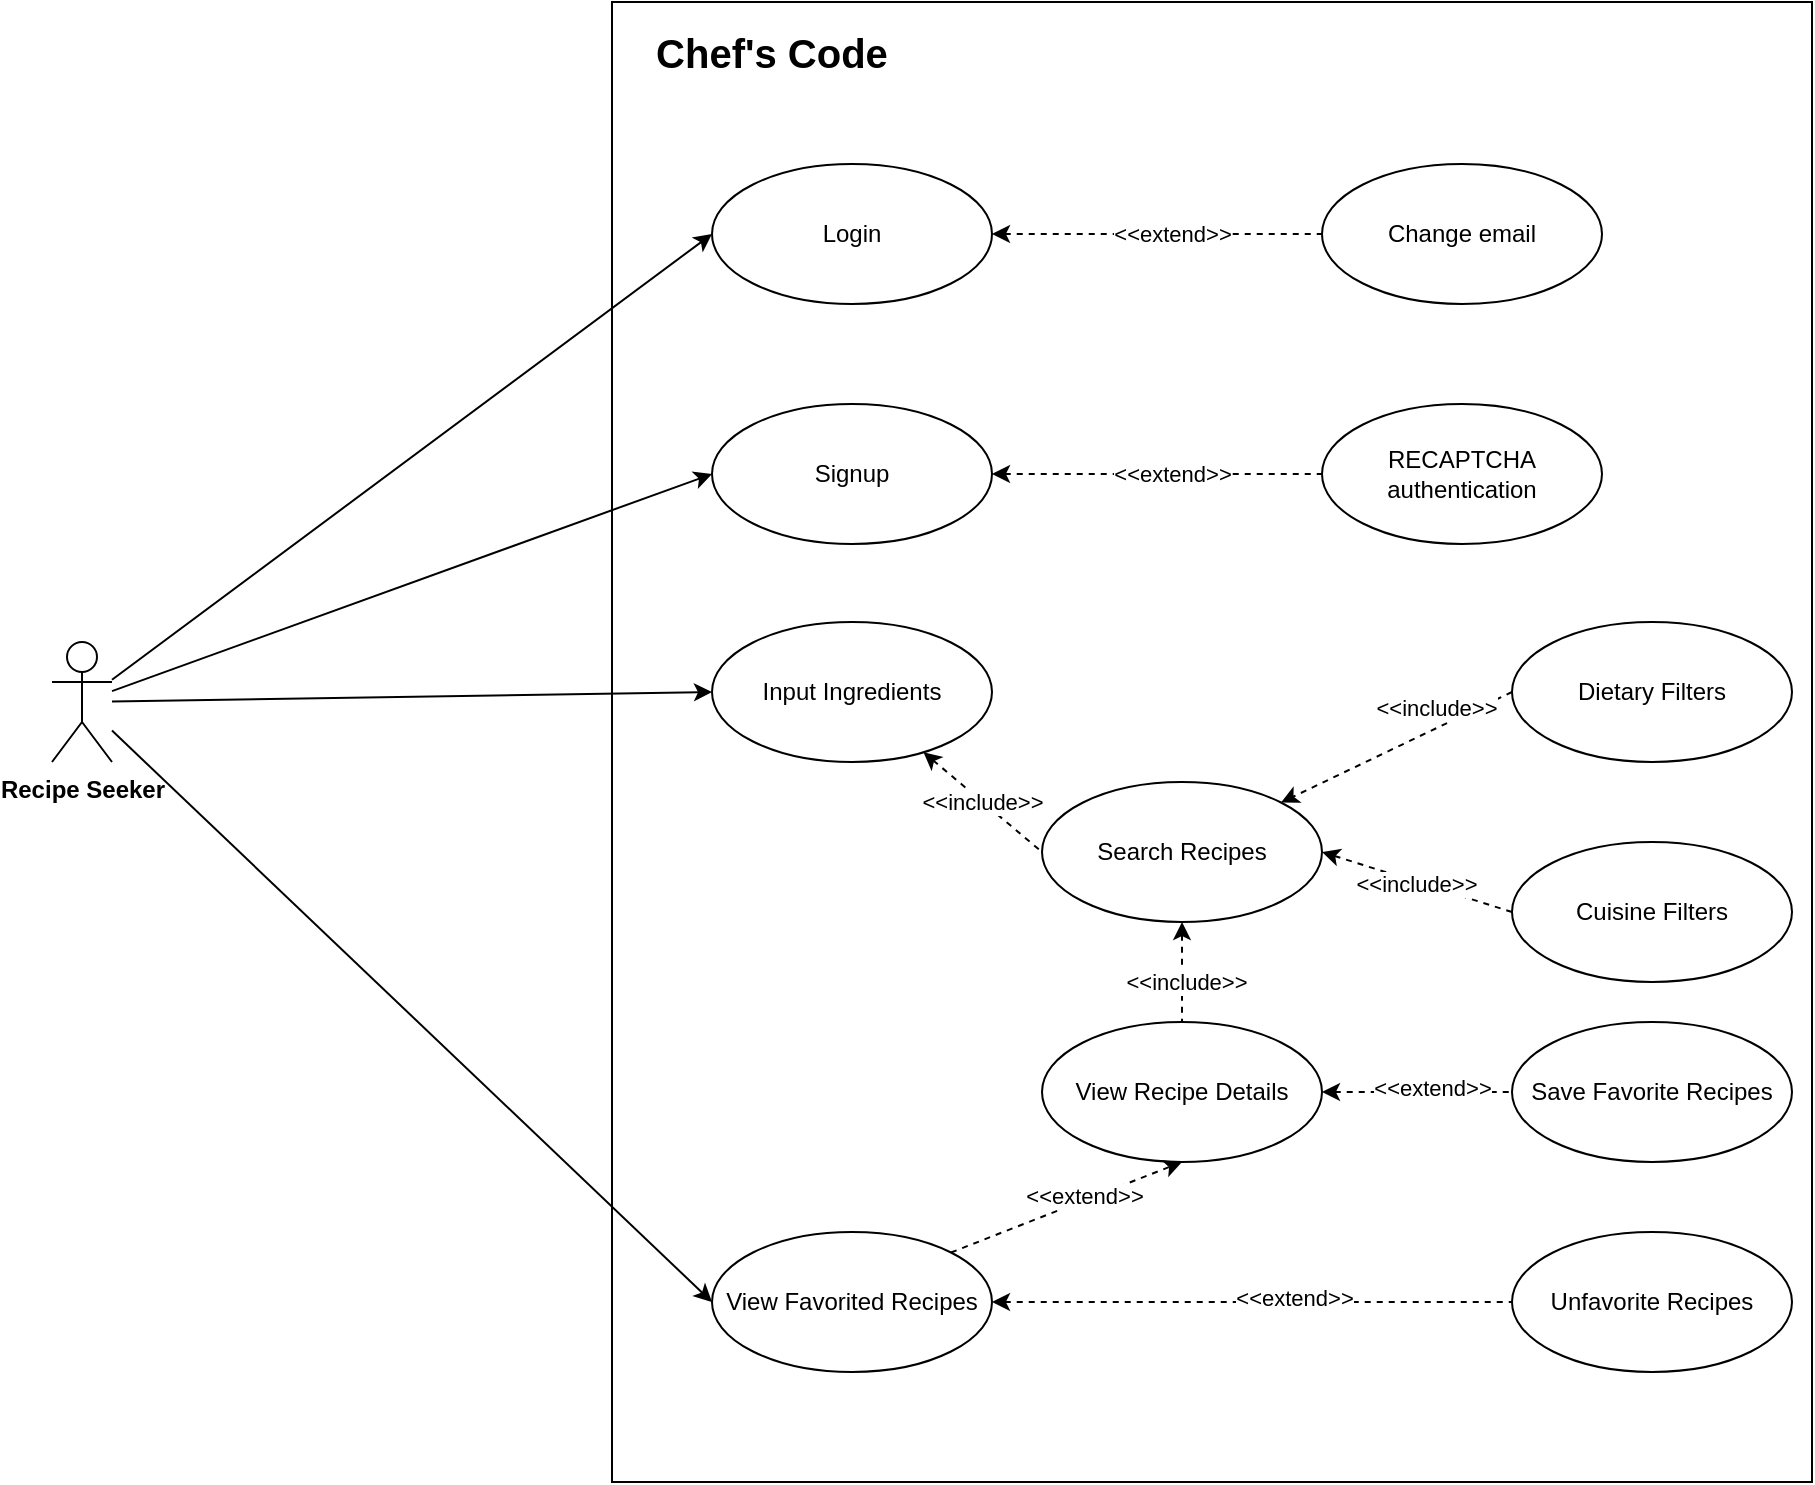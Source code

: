 <mxfile version="26.1.1">
  <diagram name="Page-1" id="GJGxYShn1vkkS5dCXHfT">
    <mxGraphModel dx="1011" dy="1180" grid="1" gridSize="10" guides="1" tooltips="1" connect="1" arrows="1" fold="1" page="1" pageScale="1" pageWidth="1169" pageHeight="827" math="0" shadow="0">
      <root>
        <mxCell id="0" />
        <mxCell id="1" parent="0" />
        <mxCell id="ak-yXslXo1z2-yepF_gu-51" value="" style="rounded=0;whiteSpace=wrap;html=1;" parent="1" vertex="1">
          <mxGeometry x="360" y="20" width="600" height="740" as="geometry" />
        </mxCell>
        <mxCell id="ak-yXslXo1z2-yepF_gu-17" style="rounded=0;orthogonalLoop=1;jettySize=auto;html=1;entryX=0;entryY=0.5;entryDx=0;entryDy=0;strokeColor=default;" parent="1" source="ak-yXslXo1z2-yepF_gu-1" target="ak-yXslXo1z2-yepF_gu-2" edge="1">
          <mxGeometry relative="1" as="geometry" />
        </mxCell>
        <mxCell id="ak-yXslXo1z2-yepF_gu-18" style="rounded=0;orthogonalLoop=1;jettySize=auto;html=1;entryX=0;entryY=0.5;entryDx=0;entryDy=0;" parent="1" source="ak-yXslXo1z2-yepF_gu-1" target="ak-yXslXo1z2-yepF_gu-4" edge="1">
          <mxGeometry relative="1" as="geometry" />
        </mxCell>
        <mxCell id="ak-yXslXo1z2-yepF_gu-19" style="rounded=0;orthogonalLoop=1;jettySize=auto;html=1;entryX=0;entryY=0.5;entryDx=0;entryDy=0;" parent="1" source="ak-yXslXo1z2-yepF_gu-1" target="ak-yXslXo1z2-yepF_gu-38" edge="1">
          <mxGeometry relative="1" as="geometry">
            <mxPoint x="390" y="570" as="targetPoint" />
          </mxGeometry>
        </mxCell>
        <mxCell id="ak-yXslXo1z2-yepF_gu-40" style="rounded=0;orthogonalLoop=1;jettySize=auto;html=1;entryX=0;entryY=0.5;entryDx=0;entryDy=0;" parent="1" source="ak-yXslXo1z2-yepF_gu-1" target="ak-yXslXo1z2-yepF_gu-11" edge="1">
          <mxGeometry relative="1" as="geometry" />
        </mxCell>
        <mxCell id="ak-yXslXo1z2-yepF_gu-1" value="&lt;strong&gt;Recipe Seeker&lt;/strong&gt;" style="shape=umlActor;verticalLabelPosition=bottom;verticalAlign=top;html=1;outlineConnect=0;fontSize=12;" parent="1" vertex="1">
          <mxGeometry x="80" y="340" width="30" height="60" as="geometry" />
        </mxCell>
        <mxCell id="ak-yXslXo1z2-yepF_gu-22" style="rounded=0;orthogonalLoop=1;jettySize=auto;html=1;entryX=0;entryY=0.5;entryDx=0;entryDy=0;dashed=1;endArrow=none;startFill=1;startArrow=classic;" parent="1" source="ak-yXslXo1z2-yepF_gu-2" target="ak-yXslXo1z2-yepF_gu-13" edge="1">
          <mxGeometry relative="1" as="geometry" />
        </mxCell>
        <mxCell id="ak-yXslXo1z2-yepF_gu-46" value="&amp;lt;&amp;lt;extend&amp;gt;&amp;gt;" style="edgeLabel;html=1;align=center;verticalAlign=middle;resizable=0;points=[];" parent="ak-yXslXo1z2-yepF_gu-22" vertex="1" connectable="0">
          <mxGeometry x="0.22" y="-1" relative="1" as="geometry">
            <mxPoint x="-11" y="-1" as="offset" />
          </mxGeometry>
        </mxCell>
        <mxCell id="ak-yXslXo1z2-yepF_gu-2" value="Login" style="ellipse;whiteSpace=wrap;html=1;" parent="1" vertex="1">
          <mxGeometry x="410" y="101" width="140" height="70" as="geometry" />
        </mxCell>
        <mxCell id="ak-yXslXo1z2-yepF_gu-4" value="Signup" style="ellipse;whiteSpace=wrap;html=1;" parent="1" vertex="1">
          <mxGeometry x="410" y="221" width="140" height="70" as="geometry" />
        </mxCell>
        <mxCell id="ak-yXslXo1z2-yepF_gu-27" style="rounded=0;orthogonalLoop=1;jettySize=auto;html=1;entryX=0;entryY=0.5;entryDx=0;entryDy=0;startArrow=classic;startFill=1;endArrow=none;dashed=1;exitX=1;exitY=0.5;exitDx=0;exitDy=0;" parent="1" source="ak-yXslXo1z2-yepF_gu-9" target="ak-yXslXo1z2-yepF_gu-8" edge="1">
          <mxGeometry relative="1" as="geometry" />
        </mxCell>
        <mxCell id="ak-yXslXo1z2-yepF_gu-44" value="&amp;lt;&amp;lt;extend&amp;gt;&amp;gt;" style="edgeLabel;html=1;align=center;verticalAlign=middle;resizable=0;points=[];" parent="ak-yXslXo1z2-yepF_gu-27" vertex="1" connectable="0">
          <mxGeometry x="0.163" y="2" relative="1" as="geometry">
            <mxPoint as="offset" />
          </mxGeometry>
        </mxCell>
        <mxCell id="ak-yXslXo1z2-yepF_gu-28" style="rounded=0;orthogonalLoop=1;jettySize=auto;html=1;entryX=0.5;entryY=0;entryDx=0;entryDy=0;startArrow=classic;startFill=1;endArrow=none;dashed=1;" parent="1" source="ak-yXslXo1z2-yepF_gu-5" target="ak-yXslXo1z2-yepF_gu-9" edge="1">
          <mxGeometry relative="1" as="geometry" />
        </mxCell>
        <mxCell id="ak-yXslXo1z2-yepF_gu-43" value="&amp;lt;&amp;lt;include&amp;gt;&amp;gt;" style="edgeLabel;html=1;align=center;verticalAlign=middle;resizable=0;points=[];" parent="ak-yXslXo1z2-yepF_gu-28" vertex="1" connectable="0">
          <mxGeometry x="0.186" y="2" relative="1" as="geometry">
            <mxPoint as="offset" />
          </mxGeometry>
        </mxCell>
        <mxCell id="ak-yXslXo1z2-yepF_gu-5" value="Search Recipes" style="ellipse;whiteSpace=wrap;html=1;" parent="1" vertex="1">
          <mxGeometry x="575" y="410" width="140" height="70" as="geometry" />
        </mxCell>
        <mxCell id="naPRs4YySWz-ejoRy-LT-5" style="rounded=0;orthogonalLoop=1;jettySize=auto;html=1;exitX=0;exitY=0.5;exitDx=0;exitDy=0;entryX=1;entryY=0;entryDx=0;entryDy=0;dashed=1;" parent="1" source="ak-yXslXo1z2-yepF_gu-6" target="ak-yXslXo1z2-yepF_gu-5" edge="1">
          <mxGeometry relative="1" as="geometry" />
        </mxCell>
        <mxCell id="naPRs4YySWz-ejoRy-LT-7" value="&amp;lt;&amp;lt;include&amp;gt;&amp;gt;" style="edgeLabel;html=1;align=center;verticalAlign=middle;resizable=0;points=[];" parent="naPRs4YySWz-ejoRy-LT-5" vertex="1" connectable="0">
          <mxGeometry x="-0.403" y="1" relative="1" as="geometry">
            <mxPoint x="-4" y="-10" as="offset" />
          </mxGeometry>
        </mxCell>
        <mxCell id="ak-yXslXo1z2-yepF_gu-6" value="Dietary Filters" style="ellipse;whiteSpace=wrap;html=1;" parent="1" vertex="1">
          <mxGeometry x="810" y="330" width="140" height="70" as="geometry" />
        </mxCell>
        <mxCell id="ak-yXslXo1z2-yepF_gu-8" value="Save Favorite Recipes" style="ellipse;whiteSpace=wrap;html=1;" parent="1" vertex="1">
          <mxGeometry x="810" y="530" width="140" height="70" as="geometry" />
        </mxCell>
        <mxCell id="ak-yXslXo1z2-yepF_gu-9" value="View Recipe Details" style="ellipse;whiteSpace=wrap;html=1;" parent="1" vertex="1">
          <mxGeometry x="575" y="530" width="140" height="70" as="geometry" />
        </mxCell>
        <mxCell id="ak-yXslXo1z2-yepF_gu-11" value="View Favorited Recipes" style="ellipse;whiteSpace=wrap;html=1;" parent="1" vertex="1">
          <mxGeometry x="410" y="635" width="140" height="70" as="geometry" />
        </mxCell>
        <mxCell id="ak-yXslXo1z2-yepF_gu-13" value="Change email" style="ellipse;whiteSpace=wrap;html=1;" parent="1" vertex="1">
          <mxGeometry x="715" y="101" width="140" height="70" as="geometry" />
        </mxCell>
        <mxCell id="ak-yXslXo1z2-yepF_gu-39" style="rounded=0;orthogonalLoop=1;jettySize=auto;html=1;entryX=0;entryY=0.5;entryDx=0;entryDy=0;endArrow=none;startFill=1;startArrow=classic;dashed=1;" parent="1" source="ak-yXslXo1z2-yepF_gu-38" target="ak-yXslXo1z2-yepF_gu-5" edge="1">
          <mxGeometry relative="1" as="geometry" />
        </mxCell>
        <mxCell id="ak-yXslXo1z2-yepF_gu-42" value="&amp;lt;&amp;lt;include&amp;gt;&amp;gt;" style="edgeLabel;html=1;align=center;verticalAlign=middle;resizable=0;points=[];" parent="ak-yXslXo1z2-yepF_gu-39" vertex="1" connectable="0">
          <mxGeometry x="-0.011" relative="1" as="geometry">
            <mxPoint as="offset" />
          </mxGeometry>
        </mxCell>
        <mxCell id="ak-yXslXo1z2-yepF_gu-38" value="Input Ingredients" style="ellipse;whiteSpace=wrap;html=1;" parent="1" vertex="1">
          <mxGeometry x="410.0" y="330" width="140" height="70" as="geometry" />
        </mxCell>
        <mxCell id="ak-yXslXo1z2-yepF_gu-52" value="Chef&#39;s Code" style="text;html=1;align=center;verticalAlign=middle;whiteSpace=wrap;rounded=0;fontStyle=1;fontSize=20;" parent="1" vertex="1">
          <mxGeometry x="370" y="30" width="140" height="30" as="geometry" />
        </mxCell>
        <mxCell id="naPRs4YySWz-ejoRy-LT-1" style="rounded=0;orthogonalLoop=1;jettySize=auto;html=1;entryX=0;entryY=0.5;entryDx=0;entryDy=0;dashed=1;endArrow=none;startFill=1;startArrow=classic;exitX=1;exitY=0.5;exitDx=0;exitDy=0;" parent="1" source="ak-yXslXo1z2-yepF_gu-4" target="naPRs4YySWz-ejoRy-LT-3" edge="1">
          <mxGeometry relative="1" as="geometry">
            <mxPoint x="565" y="256" as="sourcePoint" />
          </mxGeometry>
        </mxCell>
        <mxCell id="naPRs4YySWz-ejoRy-LT-2" value="&amp;lt;&amp;lt;extend&amp;gt;&amp;gt;" style="edgeLabel;html=1;align=center;verticalAlign=middle;resizable=0;points=[];" parent="naPRs4YySWz-ejoRy-LT-1" vertex="1" connectable="0">
          <mxGeometry x="0.22" y="-1" relative="1" as="geometry">
            <mxPoint x="-11" y="-1" as="offset" />
          </mxGeometry>
        </mxCell>
        <mxCell id="naPRs4YySWz-ejoRy-LT-3" value="RECAPTCHA authentication" style="ellipse;whiteSpace=wrap;html=1;" parent="1" vertex="1">
          <mxGeometry x="715" y="221" width="140" height="70" as="geometry" />
        </mxCell>
        <mxCell id="naPRs4YySWz-ejoRy-LT-6" style="rounded=0;orthogonalLoop=1;jettySize=auto;html=1;exitX=0;exitY=0.5;exitDx=0;exitDy=0;entryX=1;entryY=0.5;entryDx=0;entryDy=0;dashed=1;" parent="1" source="naPRs4YySWz-ejoRy-LT-4" target="ak-yXslXo1z2-yepF_gu-5" edge="1">
          <mxGeometry relative="1" as="geometry" />
        </mxCell>
        <mxCell id="naPRs4YySWz-ejoRy-LT-8" value="&amp;lt;&amp;lt;include&amp;gt;&amp;gt;" style="edgeLabel;html=1;align=center;verticalAlign=middle;resizable=0;points=[];" parent="naPRs4YySWz-ejoRy-LT-6" vertex="1" connectable="0">
          <mxGeometry x="0.017" y="1" relative="1" as="geometry">
            <mxPoint as="offset" />
          </mxGeometry>
        </mxCell>
        <mxCell id="naPRs4YySWz-ejoRy-LT-4" value="Cuisine Filters" style="ellipse;whiteSpace=wrap;html=1;" parent="1" vertex="1">
          <mxGeometry x="810" y="440" width="140" height="70" as="geometry" />
        </mxCell>
        <mxCell id="Kv1hXFvWEZjZkfxVFLh7-1" style="rounded=0;orthogonalLoop=1;jettySize=auto;html=1;entryX=0;entryY=0.5;entryDx=0;entryDy=0;startArrow=classic;startFill=1;endArrow=none;dashed=1;exitX=1;exitY=0.5;exitDx=0;exitDy=0;" edge="1" target="Kv1hXFvWEZjZkfxVFLh7-3" parent="1" source="ak-yXslXo1z2-yepF_gu-11">
          <mxGeometry relative="1" as="geometry">
            <mxPoint x="610" y="670" as="sourcePoint" />
          </mxGeometry>
        </mxCell>
        <mxCell id="Kv1hXFvWEZjZkfxVFLh7-2" value="&amp;lt;&amp;lt;extend&amp;gt;&amp;gt;" style="edgeLabel;html=1;align=center;verticalAlign=middle;resizable=0;points=[];" vertex="1" connectable="0" parent="Kv1hXFvWEZjZkfxVFLh7-1">
          <mxGeometry x="0.163" y="2" relative="1" as="geometry">
            <mxPoint as="offset" />
          </mxGeometry>
        </mxCell>
        <mxCell id="Kv1hXFvWEZjZkfxVFLh7-3" value="Unfavorite Recipes" style="ellipse;whiteSpace=wrap;html=1;" vertex="1" parent="1">
          <mxGeometry x="810" y="635" width="140" height="70" as="geometry" />
        </mxCell>
        <mxCell id="Kv1hXFvWEZjZkfxVFLh7-4" style="rounded=0;orthogonalLoop=1;jettySize=auto;html=1;entryX=0.5;entryY=1;entryDx=0;entryDy=0;startArrow=none;startFill=0;endArrow=classic;dashed=1;exitX=1;exitY=0;exitDx=0;exitDy=0;endFill=1;" edge="1" parent="1" source="ak-yXslXo1z2-yepF_gu-11" target="ak-yXslXo1z2-yepF_gu-9">
          <mxGeometry relative="1" as="geometry">
            <mxPoint x="610" y="630" as="sourcePoint" />
            <mxPoint x="705" y="630" as="targetPoint" />
          </mxGeometry>
        </mxCell>
        <mxCell id="Kv1hXFvWEZjZkfxVFLh7-5" value="&amp;lt;&amp;lt;extend&amp;gt;&amp;gt;" style="edgeLabel;html=1;align=center;verticalAlign=middle;resizable=0;points=[];" vertex="1" connectable="0" parent="Kv1hXFvWEZjZkfxVFLh7-4">
          <mxGeometry x="0.163" y="2" relative="1" as="geometry">
            <mxPoint as="offset" />
          </mxGeometry>
        </mxCell>
      </root>
    </mxGraphModel>
  </diagram>
</mxfile>
